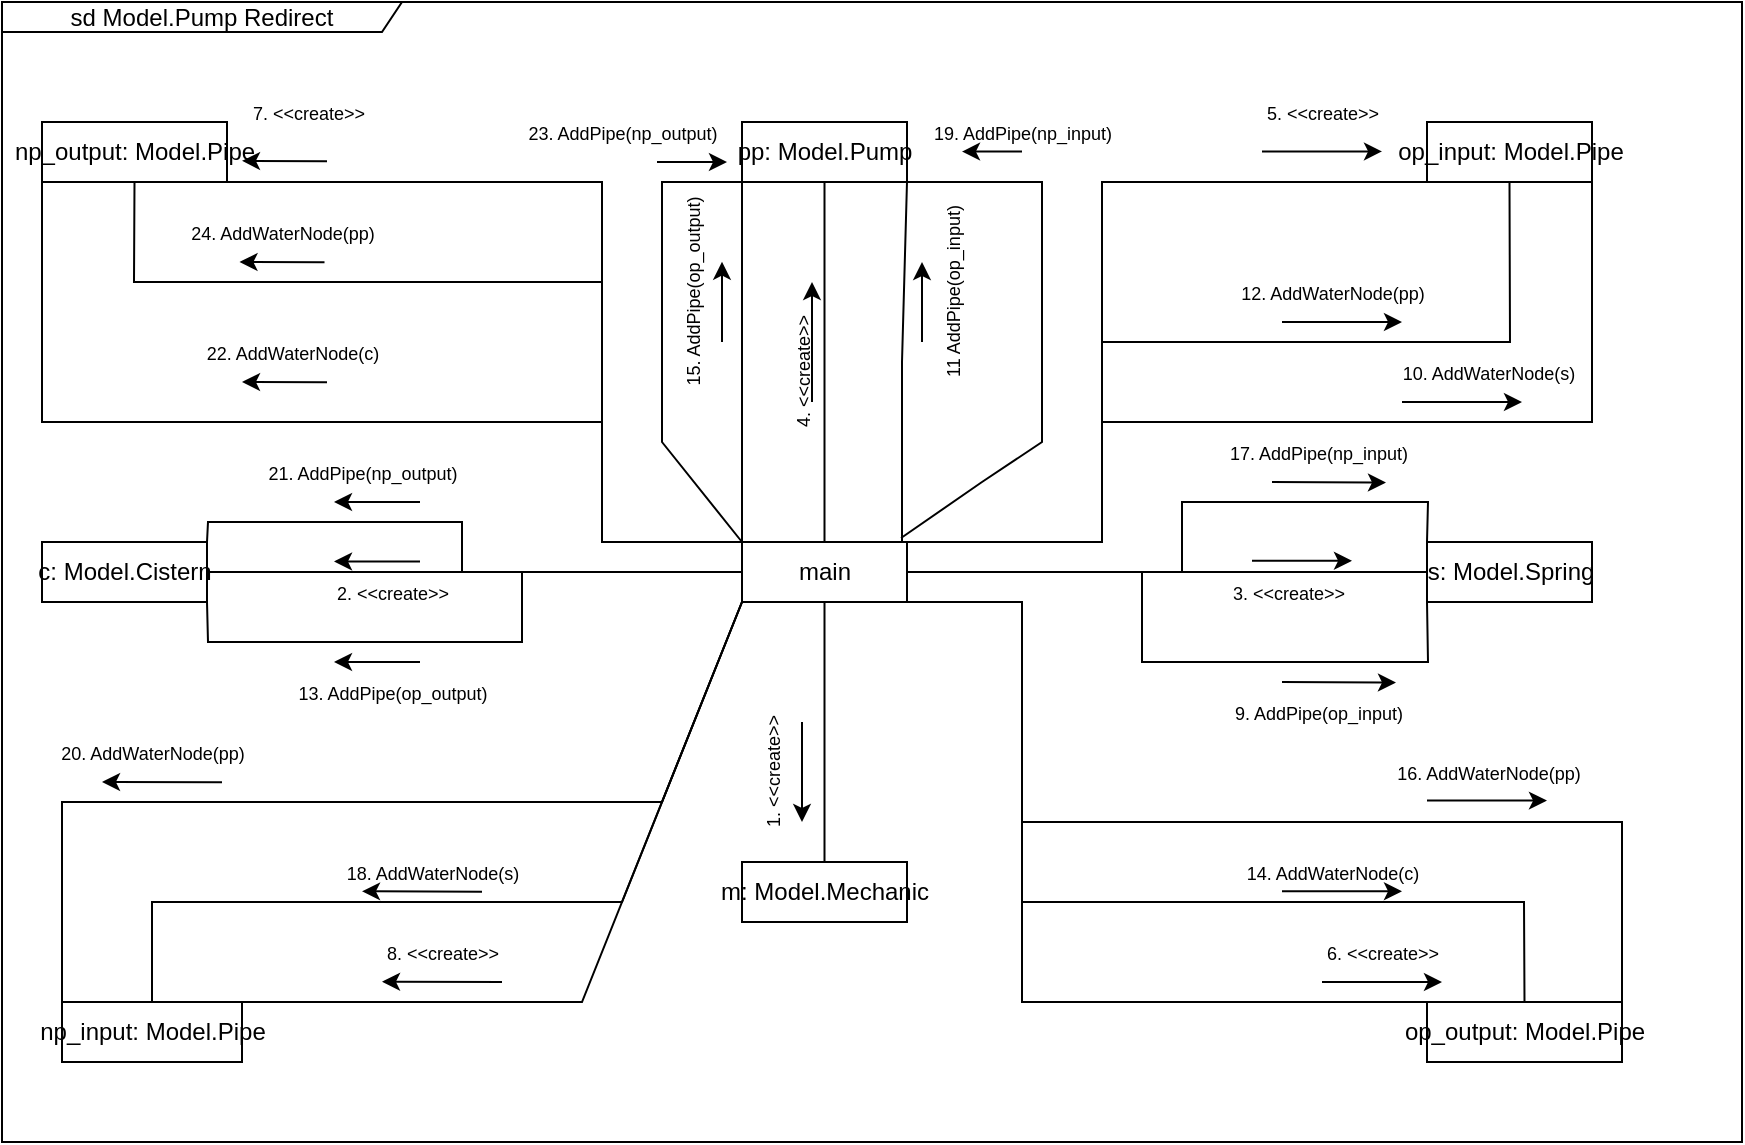 <mxfile>
    <diagram id="p0NwRXpTTn4kgH84Qtrm" name="Page-1">
        <mxGraphModel dx="1843" dy="691" grid="1" gridSize="10" guides="1" tooltips="1" connect="1" arrows="1" fold="1" page="1" pageScale="1" pageWidth="850" pageHeight="1100" math="0" shadow="0">
            <root>
                <mxCell id="0"/>
                <mxCell id="1" parent="0"/>
                <mxCell id="103" value="sd Model.Pump Redirect" style="shape=umlFrame;whiteSpace=wrap;html=1;width=200;height=15;" parent="1" vertex="1">
                    <mxGeometry x="20" y="190" width="870" height="570" as="geometry"/>
                </mxCell>
                <mxCell id="104" style="edgeStyle=none;html=1;exitX=0.5;exitY=0;exitDx=0;exitDy=0;entryX=0.5;entryY=1;entryDx=0;entryDy=0;strokeColor=default;fontSize=11;elbow=vertical;rounded=0;endArrow=none;endFill=0;" parent="1" source="127" target="128" edge="1">
                    <mxGeometry relative="1" as="geometry"/>
                </mxCell>
                <mxCell id="105" style="edgeStyle=none;rounded=0;html=1;exitX=0;exitY=0.5;exitDx=0;exitDy=0;entryX=1;entryY=0.5;entryDx=0;entryDy=0;strokeColor=default;fontSize=11;endArrow=none;endFill=0;elbow=vertical;" parent="1" source="127" target="135" edge="1">
                    <mxGeometry relative="1" as="geometry"/>
                </mxCell>
                <mxCell id="106" style="edgeStyle=none;rounded=0;html=1;exitX=0.5;exitY=1;exitDx=0;exitDy=0;entryX=0.5;entryY=0;entryDx=0;entryDy=0;strokeColor=default;fontSize=11;endArrow=none;endFill=0;elbow=vertical;" parent="1" source="127" target="134" edge="1">
                    <mxGeometry relative="1" as="geometry"/>
                </mxCell>
                <mxCell id="107" style="edgeStyle=none;rounded=0;html=1;exitX=0;exitY=1;exitDx=0;exitDy=0;entryX=1;entryY=0;entryDx=0;entryDy=0;strokeColor=default;fontSize=11;endArrow=none;endFill=0;elbow=vertical;" parent="1" source="127" target="131" edge="1">
                    <mxGeometry relative="1" as="geometry">
                        <Array as="points">
                            <mxPoint x="310" y="690"/>
                        </Array>
                    </mxGeometry>
                </mxCell>
                <mxCell id="108" style="edgeStyle=none;rounded=0;html=1;exitX=1;exitY=0.5;exitDx=0;exitDy=0;entryX=0;entryY=0.5;entryDx=0;entryDy=0;strokeColor=default;fontSize=11;endArrow=none;endFill=0;elbow=vertical;" parent="1" source="127" target="136" edge="1">
                    <mxGeometry relative="1" as="geometry"/>
                </mxCell>
                <mxCell id="109" style="edgeStyle=none;rounded=0;html=1;exitX=1;exitY=0;exitDx=0;exitDy=0;entryX=0;entryY=1;entryDx=0;entryDy=0;strokeColor=default;fontSize=11;endArrow=none;endFill=0;elbow=vertical;" parent="1" source="127" target="129" edge="1">
                    <mxGeometry relative="1" as="geometry">
                        <Array as="points">
                            <mxPoint x="570" y="460"/>
                            <mxPoint x="570" y="280"/>
                            <mxPoint x="650" y="280"/>
                        </Array>
                    </mxGeometry>
                </mxCell>
                <mxCell id="110" style="edgeStyle=none;rounded=0;html=1;exitX=1;exitY=1;exitDx=0;exitDy=0;entryX=0;entryY=0;entryDx=0;entryDy=0;strokeColor=default;fontSize=11;endArrow=none;endFill=0;elbow=vertical;" parent="1" source="127" target="130" edge="1">
                    <mxGeometry relative="1" as="geometry">
                        <Array as="points">
                            <mxPoint x="530" y="490"/>
                            <mxPoint x="530" y="600"/>
                            <mxPoint x="530" y="690"/>
                        </Array>
                    </mxGeometry>
                </mxCell>
                <mxCell id="111" style="edgeStyle=none;rounded=0;html=1;exitX=0;exitY=0.5;exitDx=0;exitDy=0;entryX=1;entryY=1;entryDx=0;entryDy=0;strokeColor=default;fontSize=11;endArrow=none;endFill=0;elbow=vertical;" parent="1" source="127" target="135" edge="1">
                    <mxGeometry relative="1" as="geometry">
                        <Array as="points">
                            <mxPoint x="280" y="475"/>
                            <mxPoint x="280" y="510"/>
                            <mxPoint x="123" y="510"/>
                        </Array>
                    </mxGeometry>
                </mxCell>
                <mxCell id="112" style="edgeStyle=none;rounded=0;html=1;exitX=1;exitY=0.5;exitDx=0;exitDy=0;entryX=0;entryY=1;entryDx=0;entryDy=0;strokeColor=default;fontSize=9;endArrow=none;endFill=0;elbow=vertical;" parent="1" source="127" target="136" edge="1">
                    <mxGeometry relative="1" as="geometry">
                        <Array as="points">
                            <mxPoint x="590" y="475"/>
                            <mxPoint x="590" y="520"/>
                            <mxPoint x="733" y="520"/>
                        </Array>
                    </mxGeometry>
                </mxCell>
                <mxCell id="113" style="edgeStyle=none;rounded=0;html=1;exitX=0;exitY=0.5;exitDx=0;exitDy=0;entryX=1;entryY=0;entryDx=0;entryDy=0;strokeColor=default;fontSize=9;endArrow=none;endFill=0;elbow=vertical;" parent="1" source="127" target="135" edge="1">
                    <mxGeometry relative="1" as="geometry">
                        <Array as="points">
                            <mxPoint x="250" y="475"/>
                            <mxPoint x="250" y="450"/>
                            <mxPoint x="140" y="450"/>
                            <mxPoint x="123" y="450"/>
                        </Array>
                    </mxGeometry>
                </mxCell>
                <mxCell id="114" style="edgeStyle=none;rounded=0;html=1;exitX=1;exitY=0.5;exitDx=0;exitDy=0;entryX=0;entryY=0;entryDx=0;entryDy=0;strokeColor=default;fontSize=9;endArrow=none;endFill=0;elbow=vertical;" parent="1" source="127" target="136" edge="1">
                    <mxGeometry relative="1" as="geometry">
                        <Array as="points">
                            <mxPoint x="610" y="475"/>
                            <mxPoint x="610" y="440"/>
                            <mxPoint x="733" y="440"/>
                        </Array>
                    </mxGeometry>
                </mxCell>
                <mxCell id="115" style="edgeStyle=none;rounded=0;html=1;entryX=1;entryY=1;entryDx=0;entryDy=0;strokeColor=default;fontSize=9;endArrow=none;endFill=0;elbow=vertical;" parent="1" target="128" edge="1">
                    <mxGeometry relative="1" as="geometry">
                        <mxPoint x="470" y="460" as="sourcePoint"/>
                        <Array as="points">
                            <mxPoint x="470" y="370"/>
                        </Array>
                    </mxGeometry>
                </mxCell>
                <mxCell id="116" style="edgeStyle=none;rounded=0;html=1;exitX=0;exitY=0;exitDx=0;exitDy=0;entryX=0;entryY=1;entryDx=0;entryDy=0;strokeColor=default;fontSize=9;endArrow=none;endFill=0;elbow=vertical;" parent="1" source="127" target="128" edge="1">
                    <mxGeometry relative="1" as="geometry">
                        <Array as="points"/>
                    </mxGeometry>
                </mxCell>
                <mxCell id="117" style="edgeStyle=none;rounded=0;html=1;exitX=0.964;exitY=-0.066;exitDx=0;exitDy=0;entryX=1;entryY=1;entryDx=0;entryDy=0;strokeColor=default;fontSize=9;endArrow=none;endFill=0;elbow=vertical;exitPerimeter=0;" parent="1" source="127" target="128" edge="1">
                    <mxGeometry relative="1" as="geometry">
                        <Array as="points">
                            <mxPoint x="510" y="430"/>
                            <mxPoint x="540" y="410"/>
                            <mxPoint x="540" y="340"/>
                            <mxPoint x="540" y="280"/>
                        </Array>
                    </mxGeometry>
                </mxCell>
                <mxCell id="118" style="edgeStyle=none;rounded=0;html=1;exitX=0;exitY=0;exitDx=0;exitDy=0;entryX=0;entryY=1;entryDx=0;entryDy=0;strokeColor=default;fontSize=9;endArrow=none;endFill=0;elbow=vertical;" parent="1" source="127" target="128" edge="1">
                    <mxGeometry relative="1" as="geometry">
                        <Array as="points">
                            <mxPoint x="350" y="410"/>
                            <mxPoint x="350" y="280"/>
                        </Array>
                    </mxGeometry>
                </mxCell>
                <mxCell id="119" style="edgeStyle=none;rounded=0;html=1;exitX=0;exitY=0;exitDx=0;exitDy=0;entryX=0.5;entryY=1;entryDx=0;entryDy=0;strokeColor=default;fontSize=9;endArrow=none;endFill=0;elbow=vertical;" parent="1" source="127" target="132" edge="1">
                    <mxGeometry relative="1" as="geometry">
                        <Array as="points">
                            <mxPoint x="320" y="460"/>
                            <mxPoint x="320" y="330"/>
                            <mxPoint x="86" y="330"/>
                        </Array>
                    </mxGeometry>
                </mxCell>
                <mxCell id="120" style="edgeStyle=none;rounded=0;html=1;exitX=0;exitY=0;exitDx=0;exitDy=0;entryX=0;entryY=1;entryDx=0;entryDy=0;strokeColor=default;fontSize=9;endArrow=none;endFill=0;elbow=vertical;" parent="1" source="127" target="132" edge="1">
                    <mxGeometry relative="1" as="geometry">
                        <Array as="points">
                            <mxPoint x="320" y="460"/>
                            <mxPoint x="320" y="400"/>
                            <mxPoint x="40" y="400"/>
                        </Array>
                    </mxGeometry>
                </mxCell>
                <mxCell id="121" style="edgeStyle=none;rounded=0;html=1;exitX=1;exitY=0;exitDx=0;exitDy=0;entryX=0.5;entryY=1;entryDx=0;entryDy=0;strokeColor=default;fontSize=9;endArrow=none;endFill=0;elbow=vertical;" parent="1" source="127" target="129" edge="1">
                    <mxGeometry relative="1" as="geometry">
                        <Array as="points">
                            <mxPoint x="570" y="460"/>
                            <mxPoint x="570" y="360"/>
                            <mxPoint x="774" y="360"/>
                        </Array>
                    </mxGeometry>
                </mxCell>
                <mxCell id="122" style="edgeStyle=none;rounded=0;html=1;exitX=1;exitY=0;exitDx=0;exitDy=0;entryX=1;entryY=1;entryDx=0;entryDy=0;strokeColor=default;fontSize=9;endArrow=none;endFill=0;elbow=vertical;" parent="1" source="127" target="129" edge="1">
                    <mxGeometry relative="1" as="geometry">
                        <Array as="points">
                            <mxPoint x="570" y="460"/>
                            <mxPoint x="570" y="400"/>
                            <mxPoint x="815" y="400"/>
                        </Array>
                    </mxGeometry>
                </mxCell>
                <mxCell id="123" style="edgeStyle=none;rounded=0;html=1;exitX=0;exitY=1;exitDx=0;exitDy=0;entryX=0.5;entryY=0;entryDx=0;entryDy=0;strokeColor=default;fontSize=9;endArrow=none;endFill=0;elbow=vertical;" parent="1" source="127" target="131" edge="1">
                    <mxGeometry relative="1" as="geometry">
                        <Array as="points">
                            <mxPoint x="330" y="640"/>
                            <mxPoint x="95" y="640"/>
                        </Array>
                    </mxGeometry>
                </mxCell>
                <mxCell id="124" style="edgeStyle=none;rounded=0;html=1;exitX=0;exitY=1;exitDx=0;exitDy=0;entryX=0;entryY=0;entryDx=0;entryDy=0;strokeColor=default;fontSize=9;endArrow=none;endFill=0;elbow=vertical;" parent="1" source="127" target="131" edge="1">
                    <mxGeometry relative="1" as="geometry">
                        <Array as="points">
                            <mxPoint x="350" y="590"/>
                            <mxPoint x="50" y="590"/>
                        </Array>
                    </mxGeometry>
                </mxCell>
                <mxCell id="125" style="edgeStyle=none;rounded=0;html=1;exitX=1;exitY=1;exitDx=0;exitDy=0;entryX=0.5;entryY=0;entryDx=0;entryDy=0;strokeColor=default;fontSize=9;endArrow=none;endFill=0;elbow=vertical;" parent="1" source="127" target="130" edge="1">
                    <mxGeometry relative="1" as="geometry">
                        <Array as="points">
                            <mxPoint x="530" y="490"/>
                            <mxPoint x="530" y="640"/>
                            <mxPoint x="781" y="640"/>
                        </Array>
                    </mxGeometry>
                </mxCell>
                <mxCell id="126" style="edgeStyle=none;rounded=0;html=1;exitX=1;exitY=1;exitDx=0;exitDy=0;entryX=1;entryY=0;entryDx=0;entryDy=0;strokeColor=default;fontSize=9;endArrow=none;endFill=0;elbow=vertical;" parent="1" source="127" target="130" edge="1">
                    <mxGeometry relative="1" as="geometry">
                        <Array as="points">
                            <mxPoint x="530" y="490"/>
                            <mxPoint x="530" y="600"/>
                            <mxPoint x="830" y="600"/>
                        </Array>
                    </mxGeometry>
                </mxCell>
                <mxCell id="127" value="main" style="html=1;" parent="1" vertex="1">
                    <mxGeometry x="390" y="460" width="82.5" height="30" as="geometry"/>
                </mxCell>
                <mxCell id="128" value="pp: Model.Pump" style="html=1;" parent="1" vertex="1">
                    <mxGeometry x="390" y="250" width="82.5" height="30" as="geometry"/>
                </mxCell>
                <mxCell id="129" value="op_input: Model.Pipe" style="html=1;" parent="1" vertex="1">
                    <mxGeometry x="732.5" y="250" width="82.5" height="30" as="geometry"/>
                </mxCell>
                <mxCell id="130" value="op_output: Model.Pipe" style="html=1;" parent="1" vertex="1">
                    <mxGeometry x="732.5" y="690" width="97.5" height="30" as="geometry"/>
                </mxCell>
                <mxCell id="131" value="np_input: Model.Pipe" style="html=1;" parent="1" vertex="1">
                    <mxGeometry x="50" y="690" width="90" height="30" as="geometry"/>
                </mxCell>
                <mxCell id="132" value="np_output: Model.Pipe" style="html=1;" parent="1" vertex="1">
                    <mxGeometry x="40" y="250" width="92.5" height="30" as="geometry"/>
                </mxCell>
                <mxCell id="134" value="m: Model.Mechanic" style="html=1;" parent="1" vertex="1">
                    <mxGeometry x="390" y="620" width="82.5" height="30" as="geometry"/>
                </mxCell>
                <mxCell id="135" value="c: Model.Cistern" style="html=1;" parent="1" vertex="1">
                    <mxGeometry x="40" y="460" width="82.5" height="30" as="geometry"/>
                </mxCell>
                <mxCell id="136" value="s: Model.Spring" style="html=1;" parent="1" vertex="1">
                    <mxGeometry x="732.5" y="460" width="82.5" height="30" as="geometry"/>
                </mxCell>
                <mxCell id="137" style="rounded=0;orthogonalLoop=1;jettySize=auto;html=1;exitX=0;exitY=0;exitDx=0;exitDy=0;endArrow=none;endFill=0;entryX=1;entryY=1;entryDx=0;entryDy=0;" parent="1" source="127" target="132" edge="1">
                    <mxGeometry relative="1" as="geometry">
                        <Array as="points">
                            <mxPoint x="320" y="460"/>
                            <mxPoint x="320" y="280"/>
                        </Array>
                        <mxPoint x="510" y="569.95" as="sourcePoint"/>
                        <mxPoint x="695" y="289.95" as="targetPoint"/>
                    </mxGeometry>
                </mxCell>
                <mxCell id="138" value="" style="endArrow=classic;html=1;rounded=0;" parent="1" edge="1">
                    <mxGeometry width="50" height="50" relative="1" as="geometry">
                        <mxPoint x="182.5" y="269.6" as="sourcePoint"/>
                        <mxPoint x="140" y="269.43" as="targetPoint"/>
                    </mxGeometry>
                </mxCell>
                <mxCell id="139" value="&lt;font style=&quot;font-size: 9px;&quot;&gt;7. &amp;lt;&amp;lt;create&amp;gt;&amp;gt;&lt;/font&gt;" style="text;html=1;align=center;verticalAlign=middle;resizable=0;points=[];autosize=1;strokeColor=none;fillColor=none;fontSize=10;" parent="1" vertex="1">
                    <mxGeometry x="132.5" y="230" width="80" height="30" as="geometry"/>
                </mxCell>
                <mxCell id="140" value="" style="endArrow=classic;html=1;rounded=0;" parent="1" edge="1">
                    <mxGeometry width="50" height="50" relative="1" as="geometry">
                        <mxPoint x="229" y="469.72" as="sourcePoint"/>
                        <mxPoint x="186" y="469.72" as="targetPoint"/>
                    </mxGeometry>
                </mxCell>
                <mxCell id="141" value="" style="endArrow=classic;html=1;rounded=0;" parent="1" edge="1">
                    <mxGeometry width="50" height="50" relative="1" as="geometry">
                        <mxPoint x="270" y="680" as="sourcePoint"/>
                        <mxPoint x="210" y="679.83" as="targetPoint"/>
                    </mxGeometry>
                </mxCell>
                <mxCell id="142" value="" style="endArrow=classic;html=1;rounded=0;" parent="1" edge="1">
                    <mxGeometry width="50" height="50" relative="1" as="geometry">
                        <mxPoint x="420" y="550" as="sourcePoint"/>
                        <mxPoint x="420" y="600" as="targetPoint"/>
                    </mxGeometry>
                </mxCell>
                <mxCell id="143" value="" style="endArrow=classic;html=1;rounded=0;" parent="1" edge="1">
                    <mxGeometry width="50" height="50" relative="1" as="geometry">
                        <mxPoint x="680" y="680" as="sourcePoint"/>
                        <mxPoint x="740" y="680" as="targetPoint"/>
                    </mxGeometry>
                </mxCell>
                <mxCell id="144" value="" style="endArrow=classic;html=1;rounded=0;" parent="1" edge="1">
                    <mxGeometry width="50" height="50" relative="1" as="geometry">
                        <mxPoint x="645" y="469.43" as="sourcePoint"/>
                        <mxPoint x="695" y="469.43" as="targetPoint"/>
                    </mxGeometry>
                </mxCell>
                <mxCell id="145" value="" style="endArrow=classic;html=1;rounded=0;" parent="1" edge="1">
                    <mxGeometry width="50" height="50" relative="1" as="geometry">
                        <mxPoint x="650" y="264.71" as="sourcePoint"/>
                        <mxPoint x="710" y="264.71" as="targetPoint"/>
                    </mxGeometry>
                </mxCell>
                <mxCell id="146" value="" style="endArrow=classic;html=1;rounded=0;" parent="1" edge="1">
                    <mxGeometry width="50" height="50" relative="1" as="geometry">
                        <mxPoint x="425" y="390" as="sourcePoint"/>
                        <mxPoint x="425" y="330" as="targetPoint"/>
                    </mxGeometry>
                </mxCell>
                <mxCell id="147" value="&lt;font style=&quot;font-size: 9px;&quot;&gt;5. &amp;lt;&amp;lt;create&amp;gt;&amp;gt;&lt;/font&gt;" style="text;html=1;align=center;verticalAlign=middle;resizable=0;points=[];autosize=1;strokeColor=none;fillColor=none;fontSize=10;" parent="1" vertex="1">
                    <mxGeometry x="640" y="230" width="80" height="30" as="geometry"/>
                </mxCell>
                <mxCell id="148" value="&lt;font style=&quot;font-size: 9px;&quot;&gt;4. &amp;lt;&amp;lt;create&amp;gt;&amp;gt;&lt;/font&gt;" style="text;html=1;align=center;verticalAlign=middle;resizable=0;points=[];autosize=1;strokeColor=none;fillColor=none;fontSize=10;rotation=-90;" parent="1" vertex="1">
                    <mxGeometry x="380" y="360" width="80" height="30" as="geometry"/>
                </mxCell>
                <mxCell id="149" value="&lt;font style=&quot;font-size: 9px;&quot;&gt;2. &amp;lt;&amp;lt;create&amp;gt;&amp;gt;&lt;/font&gt;" style="text;html=1;align=center;verticalAlign=middle;resizable=0;points=[];autosize=1;strokeColor=none;fillColor=none;fontSize=10;" parent="1" vertex="1">
                    <mxGeometry x="175" y="470" width="80" height="30" as="geometry"/>
                </mxCell>
                <mxCell id="150" value="&lt;font style=&quot;font-size: 9px;&quot;&gt;3. &amp;lt;&amp;lt;create&amp;gt;&amp;gt;&lt;/font&gt;" style="text;html=1;align=center;verticalAlign=middle;resizable=0;points=[];autosize=1;strokeColor=none;fillColor=none;fontSize=10;" parent="1" vertex="1">
                    <mxGeometry x="622.5" y="470" width="80" height="30" as="geometry"/>
                </mxCell>
                <mxCell id="151" value="&lt;font style=&quot;font-size: 9px;&quot;&gt;1. &amp;lt;&amp;lt;create&amp;gt;&amp;gt;&lt;/font&gt;" style="text;html=1;align=center;verticalAlign=middle;resizable=0;points=[];autosize=1;strokeColor=none;fillColor=none;fontSize=10;rotation=-90;" parent="1" vertex="1">
                    <mxGeometry x="365" y="560" width="80" height="30" as="geometry"/>
                </mxCell>
                <mxCell id="152" value="&lt;font style=&quot;font-size: 9px;&quot;&gt;8. &amp;lt;&amp;lt;create&amp;gt;&amp;gt;&lt;/font&gt;" style="text;html=1;align=center;verticalAlign=middle;resizable=0;points=[];autosize=1;strokeColor=none;fillColor=none;fontSize=10;" parent="1" vertex="1">
                    <mxGeometry x="200" y="650" width="80" height="30" as="geometry"/>
                </mxCell>
                <mxCell id="153" value="&lt;font style=&quot;font-size: 9px;&quot;&gt;6. &amp;lt;&amp;lt;create&amp;gt;&amp;gt;&lt;/font&gt;" style="text;html=1;align=center;verticalAlign=middle;resizable=0;points=[];autosize=1;strokeColor=none;fillColor=none;fontSize=10;" parent="1" vertex="1">
                    <mxGeometry x="670" y="650" width="80" height="30" as="geometry"/>
                </mxCell>
                <mxCell id="154" value="&lt;font style=&quot;font-size: 9px;&quot;&gt;13. AddPipe(op_output)&lt;/font&gt;" style="text;html=1;align=center;verticalAlign=middle;resizable=0;points=[];autosize=1;strokeColor=none;fillColor=none;fontSize=10;" parent="1" vertex="1">
                    <mxGeometry x="155" y="520" width="120" height="30" as="geometry"/>
                </mxCell>
                <mxCell id="155" value="" style="endArrow=classic;html=1;rounded=0;" parent="1" edge="1">
                    <mxGeometry width="50" height="50" relative="1" as="geometry">
                        <mxPoint x="229" y="520" as="sourcePoint"/>
                        <mxPoint x="186" y="520" as="targetPoint"/>
                    </mxGeometry>
                </mxCell>
                <mxCell id="156" value="" style="endArrow=classic;html=1;rounded=0;" parent="1" edge="1">
                    <mxGeometry width="50" height="50" relative="1" as="geometry">
                        <mxPoint x="660" y="530" as="sourcePoint"/>
                        <mxPoint x="717" y="530.29" as="targetPoint"/>
                    </mxGeometry>
                </mxCell>
                <mxCell id="157" value="&lt;font style=&quot;font-size: 9px;&quot;&gt;9. AddPipe(op_input)&lt;/font&gt;" style="text;html=1;align=center;verticalAlign=middle;resizable=0;points=[];autosize=1;strokeColor=none;fillColor=none;fontSize=10;" parent="1" vertex="1">
                    <mxGeometry x="622.5" y="530" width="110" height="30" as="geometry"/>
                </mxCell>
                <mxCell id="158" value="" style="endArrow=classic;html=1;rounded=0;" parent="1" edge="1">
                    <mxGeometry width="50" height="50" relative="1" as="geometry">
                        <mxPoint x="229" y="440" as="sourcePoint"/>
                        <mxPoint x="186" y="440" as="targetPoint"/>
                    </mxGeometry>
                </mxCell>
                <mxCell id="159" value="&lt;font style=&quot;font-size: 9px;&quot;&gt;21. AddPipe(np_output)&lt;/font&gt;" style="text;html=1;align=center;verticalAlign=middle;resizable=0;points=[];autosize=1;strokeColor=none;fillColor=none;fontSize=10;" parent="1" vertex="1">
                    <mxGeometry x="140" y="410" width="120" height="30" as="geometry"/>
                </mxCell>
                <mxCell id="160" value="&lt;font style=&quot;font-size: 9px;&quot;&gt;17. AddPipe(np_input)&lt;/font&gt;" style="text;html=1;align=center;verticalAlign=middle;resizable=0;points=[];autosize=1;strokeColor=none;fillColor=none;fontSize=10;" parent="1" vertex="1">
                    <mxGeometry x="622.5" y="400" width="110" height="30" as="geometry"/>
                </mxCell>
                <mxCell id="161" value="" style="endArrow=classic;html=1;rounded=0;" parent="1" edge="1">
                    <mxGeometry width="50" height="50" relative="1" as="geometry">
                        <mxPoint x="655" y="430" as="sourcePoint"/>
                        <mxPoint x="712" y="430.29" as="targetPoint"/>
                    </mxGeometry>
                </mxCell>
                <mxCell id="164" value="" style="endArrow=classic;html=1;rounded=0;" parent="1" edge="1">
                    <mxGeometry width="50" height="50" relative="1" as="geometry">
                        <mxPoint x="380" y="360" as="sourcePoint"/>
                        <mxPoint x="380" y="319.83" as="targetPoint"/>
                    </mxGeometry>
                </mxCell>
                <mxCell id="165" value="" style="endArrow=classic;html=1;rounded=0;" parent="1" edge="1">
                    <mxGeometry width="50" height="50" relative="1" as="geometry">
                        <mxPoint x="347.5" y="270.0" as="sourcePoint"/>
                        <mxPoint x="382.5" y="270.0" as="targetPoint"/>
                    </mxGeometry>
                </mxCell>
                <mxCell id="166" value="" style="endArrow=classic;html=1;rounded=0;" parent="1" edge="1">
                    <mxGeometry width="50" height="50" relative="1" as="geometry">
                        <mxPoint x="480" y="360" as="sourcePoint"/>
                        <mxPoint x="480" y="320" as="targetPoint"/>
                    </mxGeometry>
                </mxCell>
                <mxCell id="167" value="" style="endArrow=classic;html=1;rounded=0;" parent="1" edge="1">
                    <mxGeometry width="50" height="50" relative="1" as="geometry">
                        <mxPoint x="530" y="264.8" as="sourcePoint"/>
                        <mxPoint x="500" y="264.8" as="targetPoint"/>
                    </mxGeometry>
                </mxCell>
                <mxCell id="168" value="&lt;font style=&quot;font-size: 9px;&quot;&gt;23. AddPipe(np_output)&lt;/font&gt;" style="text;html=1;align=center;verticalAlign=middle;resizable=0;points=[];autosize=1;strokeColor=none;fillColor=none;fontSize=10;rotation=0;" parent="1" vertex="1">
                    <mxGeometry x="270" y="240" width="120" height="30" as="geometry"/>
                </mxCell>
                <mxCell id="169" value="&lt;font style=&quot;font-size: 9px;&quot;&gt;19. AddPipe(np_input)&lt;/font&gt;" style="text;html=1;align=center;verticalAlign=middle;resizable=0;points=[];autosize=1;strokeColor=none;fillColor=none;fontSize=10;rotation=0;" parent="1" vertex="1">
                    <mxGeometry x="475" y="240" width="110" height="30" as="geometry"/>
                </mxCell>
                <mxCell id="170" value="&lt;font style=&quot;font-size: 9px;&quot;&gt;15. AddPipe(op_output)&lt;/font&gt;" style="text;html=1;align=center;verticalAlign=middle;resizable=0;points=[];autosize=1;strokeColor=none;fillColor=none;fontSize=10;rotation=-90;" parent="1" vertex="1">
                    <mxGeometry x="305" y="320" width="120" height="30" as="geometry"/>
                </mxCell>
                <mxCell id="171" value="&lt;font style=&quot;font-size: 9px;&quot;&gt;11 AddPipe(op_input)&lt;/font&gt;" style="text;html=1;align=center;verticalAlign=middle;resizable=0;points=[];autosize=1;strokeColor=none;fillColor=none;fontSize=10;rotation=-90;" parent="1" vertex="1">
                    <mxGeometry x="440" y="320" width="110" height="30" as="geometry"/>
                </mxCell>
                <mxCell id="172" value="" style="endArrow=classic;html=1;rounded=0;" parent="1" edge="1">
                    <mxGeometry width="50" height="50" relative="1" as="geometry">
                        <mxPoint x="181.25" y="320.17" as="sourcePoint"/>
                        <mxPoint x="138.75" y="320" as="targetPoint"/>
                    </mxGeometry>
                </mxCell>
                <mxCell id="173" value="&lt;font style=&quot;font-size: 9px;&quot;&gt;24. AddWaterNode(pp)&lt;/font&gt;" style="text;html=1;align=center;verticalAlign=middle;resizable=0;points=[];autosize=1;strokeColor=none;fillColor=none;fontSize=10;" parent="1" vertex="1">
                    <mxGeometry x="100" y="290" width="120" height="30" as="geometry"/>
                </mxCell>
                <mxCell id="174" value="" style="endArrow=classic;html=1;rounded=0;" parent="1" edge="1">
                    <mxGeometry width="50" height="50" relative="1" as="geometry">
                        <mxPoint x="182.5" y="380.17" as="sourcePoint"/>
                        <mxPoint x="140" y="380" as="targetPoint"/>
                    </mxGeometry>
                </mxCell>
                <mxCell id="175" value="&lt;font style=&quot;font-size: 9px;&quot;&gt;22. AddWaterNode(c)&lt;/font&gt;" style="text;html=1;align=center;verticalAlign=middle;resizable=0;points=[];autosize=1;strokeColor=none;fillColor=none;fontSize=10;" parent="1" vertex="1">
                    <mxGeometry x="110" y="350" width="110" height="30" as="geometry"/>
                </mxCell>
                <mxCell id="176" value="" style="endArrow=classic;html=1;rounded=0;" parent="1" edge="1">
                    <mxGeometry width="50" height="50" relative="1" as="geometry">
                        <mxPoint x="660" y="350" as="sourcePoint"/>
                        <mxPoint x="720" y="350" as="targetPoint"/>
                    </mxGeometry>
                </mxCell>
                <mxCell id="177" value="" style="endArrow=classic;html=1;rounded=0;" parent="1" edge="1">
                    <mxGeometry width="50" height="50" relative="1" as="geometry">
                        <mxPoint x="720" y="390" as="sourcePoint"/>
                        <mxPoint x="780" y="390" as="targetPoint"/>
                    </mxGeometry>
                </mxCell>
                <mxCell id="178" value="&lt;font style=&quot;font-size: 9px;&quot;&gt;12. AddWaterNode(pp)&lt;/font&gt;" style="text;html=1;align=center;verticalAlign=middle;resizable=0;points=[];autosize=1;strokeColor=none;fillColor=none;fontSize=10;" parent="1" vertex="1">
                    <mxGeometry x="625" y="320" width="120" height="30" as="geometry"/>
                </mxCell>
                <mxCell id="179" value="&lt;font style=&quot;font-size: 9px;&quot;&gt;10. AddWaterNode(s)&lt;/font&gt;" style="text;html=1;align=center;verticalAlign=middle;resizable=0;points=[];autosize=1;strokeColor=none;fillColor=none;fontSize=10;" parent="1" vertex="1">
                    <mxGeometry x="707.5" y="360" width="110" height="30" as="geometry"/>
                </mxCell>
                <mxCell id="180" value="" style="endArrow=classic;html=1;rounded=0;" parent="1" edge="1">
                    <mxGeometry width="50" height="50" relative="1" as="geometry">
                        <mxPoint x="660" y="634.66" as="sourcePoint"/>
                        <mxPoint x="720" y="634.66" as="targetPoint"/>
                    </mxGeometry>
                </mxCell>
                <mxCell id="181" value="" style="endArrow=classic;html=1;rounded=0;" parent="1" edge="1">
                    <mxGeometry width="50" height="50" relative="1" as="geometry">
                        <mxPoint x="732.5" y="589.31" as="sourcePoint"/>
                        <mxPoint x="792.5" y="589.31" as="targetPoint"/>
                    </mxGeometry>
                </mxCell>
                <mxCell id="182" value="" style="endArrow=classic;html=1;rounded=0;" parent="1" edge="1">
                    <mxGeometry width="50" height="50" relative="1" as="geometry">
                        <mxPoint x="260" y="634.83" as="sourcePoint"/>
                        <mxPoint x="200" y="634.66" as="targetPoint"/>
                    </mxGeometry>
                </mxCell>
                <mxCell id="183" value="" style="endArrow=classic;html=1;rounded=0;" parent="1" edge="1">
                    <mxGeometry width="50" height="50" relative="1" as="geometry">
                        <mxPoint x="130" y="580.17" as="sourcePoint"/>
                        <mxPoint x="70" y="580" as="targetPoint"/>
                    </mxGeometry>
                </mxCell>
                <mxCell id="184" value="&lt;font style=&quot;font-size: 9px;&quot;&gt;20. AddWaterNode(pp)&lt;/font&gt;" style="text;html=1;align=center;verticalAlign=middle;resizable=0;points=[];autosize=1;strokeColor=none;fillColor=none;fontSize=10;" parent="1" vertex="1">
                    <mxGeometry x="35" y="550" width="120" height="30" as="geometry"/>
                </mxCell>
                <mxCell id="185" value="&lt;font style=&quot;font-size: 9px;&quot;&gt;16. AddWaterNode(pp)&lt;/font&gt;" style="text;html=1;align=center;verticalAlign=middle;resizable=0;points=[];autosize=1;strokeColor=none;fillColor=none;fontSize=10;" parent="1" vertex="1">
                    <mxGeometry x="702.5" y="560" width="120" height="30" as="geometry"/>
                </mxCell>
                <mxCell id="186" value="&lt;font style=&quot;font-size: 9px;&quot;&gt;14. AddWaterNode(c)&lt;/font&gt;" style="text;html=1;align=center;verticalAlign=middle;resizable=0;points=[];autosize=1;strokeColor=none;fillColor=none;fontSize=10;" parent="1" vertex="1">
                    <mxGeometry x="630" y="610" width="110" height="30" as="geometry"/>
                </mxCell>
                <mxCell id="187" value="&lt;font style=&quot;font-size: 9px;&quot;&gt;18. AddWaterNode(s)&lt;/font&gt;" style="text;html=1;align=center;verticalAlign=middle;resizable=0;points=[];autosize=1;strokeColor=none;fillColor=none;fontSize=10;" parent="1" vertex="1">
                    <mxGeometry x="180" y="610" width="110" height="30" as="geometry"/>
                </mxCell>
            </root>
        </mxGraphModel>
    </diagram>
</mxfile>